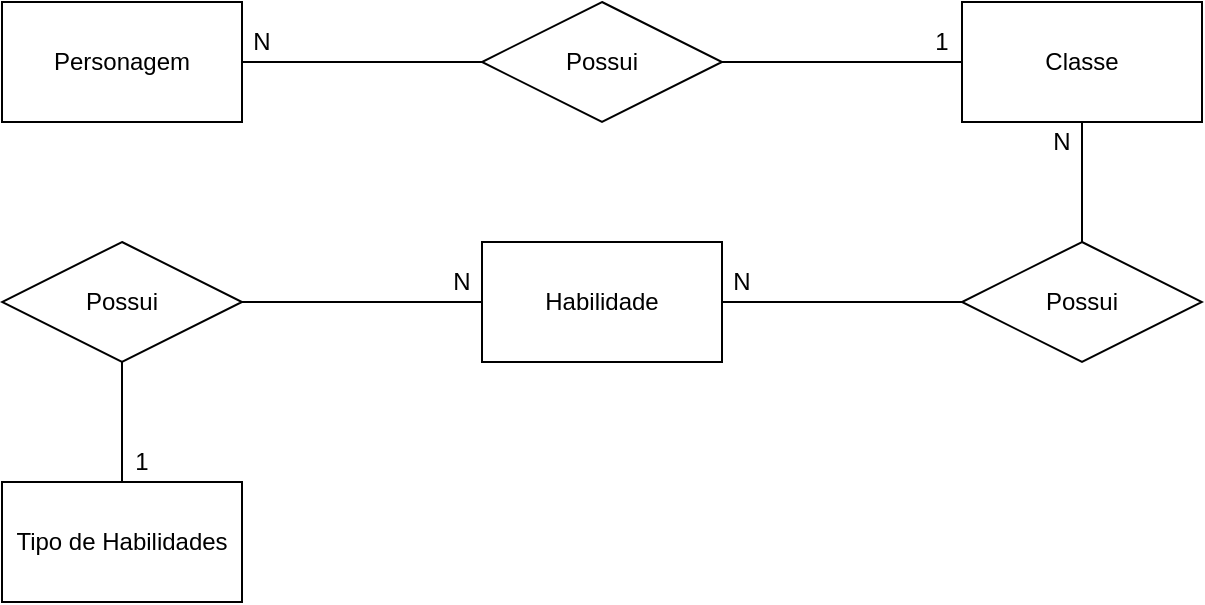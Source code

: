 <mxfile version="14.9.4" type="browser"><diagram id="A6p3lBPScbn0E04tbm9q" name="Page-1"><mxGraphModel dx="1038" dy="521" grid="1" gridSize="10" guides="1" tooltips="1" connect="1" arrows="1" fold="1" page="1" pageScale="1" pageWidth="827" pageHeight="1169" math="0" shadow="0"><root><mxCell id="0"/><mxCell id="1" parent="0"/><mxCell id="5NdSs6aipL9d_H1nhXzY-7" style="edgeStyle=orthogonalEdgeStyle;rounded=0;orthogonalLoop=1;jettySize=auto;html=1;exitX=1;exitY=0.5;exitDx=0;exitDy=0;endArrow=none;endFill=0;" parent="1" source="YXSRSp53tEkamoBQOotf-1" target="5NdSs6aipL9d_H1nhXzY-4" edge="1"><mxGeometry relative="1" as="geometry"/></mxCell><mxCell id="YXSRSp53tEkamoBQOotf-1" value="Personagem" style="rounded=0;whiteSpace=wrap;html=1;" parent="1" vertex="1"><mxGeometry x="80" y="40" width="120" height="60" as="geometry"/></mxCell><mxCell id="5NdSs6aipL9d_H1nhXzY-11" style="edgeStyle=orthogonalEdgeStyle;rounded=0;orthogonalLoop=1;jettySize=auto;html=1;exitX=0;exitY=0.5;exitDx=0;exitDy=0;entryX=1;entryY=0.5;entryDx=0;entryDy=0;endArrow=none;endFill=0;" parent="1" source="5NdSs6aipL9d_H1nhXzY-1" target="5NdSs6aipL9d_H1nhXzY-6" edge="1"><mxGeometry relative="1" as="geometry"/></mxCell><mxCell id="5NdSs6aipL9d_H1nhXzY-1" value="Habilidade" style="rounded=0;whiteSpace=wrap;html=1;" parent="1" vertex="1"><mxGeometry x="320" y="160" width="120" height="60" as="geometry"/></mxCell><mxCell id="5NdSs6aipL9d_H1nhXzY-9" style="edgeStyle=orthogonalEdgeStyle;rounded=0;orthogonalLoop=1;jettySize=auto;html=1;exitX=0.5;exitY=1;exitDx=0;exitDy=0;entryX=0.5;entryY=0;entryDx=0;entryDy=0;endArrow=none;endFill=0;" parent="1" source="5NdSs6aipL9d_H1nhXzY-2" target="5NdSs6aipL9d_H1nhXzY-5" edge="1"><mxGeometry relative="1" as="geometry"/></mxCell><mxCell id="5NdSs6aipL9d_H1nhXzY-2" value="Classe" style="rounded=0;whiteSpace=wrap;html=1;" parent="1" vertex="1"><mxGeometry x="560" y="40" width="120" height="60" as="geometry"/></mxCell><mxCell id="5NdSs6aipL9d_H1nhXzY-3" value="Tipo de Habilidades" style="rounded=0;whiteSpace=wrap;html=1;" parent="1" vertex="1"><mxGeometry x="80" y="280" width="120" height="60" as="geometry"/></mxCell><mxCell id="5NdSs6aipL9d_H1nhXzY-8" style="edgeStyle=orthogonalEdgeStyle;rounded=0;orthogonalLoop=1;jettySize=auto;html=1;exitX=1;exitY=0.5;exitDx=0;exitDy=0;endArrow=none;endFill=0;" parent="1" source="5NdSs6aipL9d_H1nhXzY-4" target="5NdSs6aipL9d_H1nhXzY-2" edge="1"><mxGeometry relative="1" as="geometry"/></mxCell><mxCell id="5NdSs6aipL9d_H1nhXzY-4" value="Possui" style="shape=rhombus;perimeter=rhombusPerimeter;whiteSpace=wrap;html=1;align=center;" parent="1" vertex="1"><mxGeometry x="320" y="40" width="120" height="60" as="geometry"/></mxCell><mxCell id="5NdSs6aipL9d_H1nhXzY-10" style="edgeStyle=orthogonalEdgeStyle;rounded=0;orthogonalLoop=1;jettySize=auto;html=1;exitX=0;exitY=0.5;exitDx=0;exitDy=0;entryX=1;entryY=0.5;entryDx=0;entryDy=0;endArrow=none;endFill=0;" parent="1" source="5NdSs6aipL9d_H1nhXzY-5" target="5NdSs6aipL9d_H1nhXzY-1" edge="1"><mxGeometry relative="1" as="geometry"/></mxCell><mxCell id="5NdSs6aipL9d_H1nhXzY-5" value="Possui" style="shape=rhombus;perimeter=rhombusPerimeter;whiteSpace=wrap;html=1;align=center;" parent="1" vertex="1"><mxGeometry x="560" y="160" width="120" height="60" as="geometry"/></mxCell><mxCell id="5NdSs6aipL9d_H1nhXzY-12" style="edgeStyle=orthogonalEdgeStyle;rounded=0;orthogonalLoop=1;jettySize=auto;html=1;exitX=0.5;exitY=1;exitDx=0;exitDy=0;entryX=0.5;entryY=0;entryDx=0;entryDy=0;endArrow=none;endFill=0;" parent="1" source="5NdSs6aipL9d_H1nhXzY-6" target="5NdSs6aipL9d_H1nhXzY-3" edge="1"><mxGeometry relative="1" as="geometry"/></mxCell><mxCell id="5NdSs6aipL9d_H1nhXzY-6" value="Possui" style="shape=rhombus;perimeter=rhombusPerimeter;whiteSpace=wrap;html=1;align=center;" parent="1" vertex="1"><mxGeometry x="80" y="160" width="120" height="60" as="geometry"/></mxCell><mxCell id="ONQg3rHjHmEV5-Q0szj2-1" value="1" style="text;html=1;strokeColor=none;fillColor=none;align=center;verticalAlign=middle;whiteSpace=wrap;rounded=0;" parent="1" vertex="1"><mxGeometry x="540" y="50" width="20" height="20" as="geometry"/></mxCell><mxCell id="ONQg3rHjHmEV5-Q0szj2-2" value="N" style="text;html=1;strokeColor=none;fillColor=none;align=center;verticalAlign=middle;whiteSpace=wrap;rounded=0;" parent="1" vertex="1"><mxGeometry x="440" y="170" width="20" height="20" as="geometry"/></mxCell><mxCell id="ONQg3rHjHmEV5-Q0szj2-4" value="N" style="text;html=1;strokeColor=none;fillColor=none;align=center;verticalAlign=middle;whiteSpace=wrap;rounded=0;" parent="1" vertex="1"><mxGeometry x="600" y="100" width="20" height="20" as="geometry"/></mxCell><mxCell id="ONQg3rHjHmEV5-Q0szj2-5" value="N" style="text;html=1;strokeColor=none;fillColor=none;align=center;verticalAlign=middle;whiteSpace=wrap;rounded=0;" parent="1" vertex="1"><mxGeometry x="300" y="170" width="20" height="20" as="geometry"/></mxCell><mxCell id="ONQg3rHjHmEV5-Q0szj2-6" value="1" style="text;html=1;strokeColor=none;fillColor=none;align=center;verticalAlign=middle;whiteSpace=wrap;rounded=0;" parent="1" vertex="1"><mxGeometry x="140" y="260" width="20" height="20" as="geometry"/></mxCell><mxCell id="EINDeZSJy519RXuaqbm--1" value="N" style="text;html=1;strokeColor=none;fillColor=none;align=center;verticalAlign=middle;whiteSpace=wrap;rounded=0;" vertex="1" parent="1"><mxGeometry x="200" y="50" width="20" height="20" as="geometry"/></mxCell></root></mxGraphModel></diagram></mxfile>